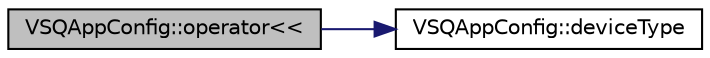 digraph "VSQAppConfig::operator&lt;&lt;"
{
 // LATEX_PDF_SIZE
  edge [fontname="Helvetica",fontsize="10",labelfontname="Helvetica",labelfontsize="10"];
  node [fontname="Helvetica",fontsize="10",shape=record];
  rankdir="LR";
  Node1 [label="VSQAppConfig::operator\<\<",height=0.2,width=0.4,color="black", fillcolor="grey75", style="filled", fontcolor="black",tooltip="Device type initialization."];
  Node1 -> Node2 [color="midnightblue",fontsize="10",style="solid",fontname="Helvetica"];
  Node2 [label="VSQAppConfig::deviceType",height=0.2,width=0.4,color="black", fillcolor="white", style="filled",URL="$class_v_s_q_app_config.html#af72c157d252781ce78dc95ffaa1a0daf",tooltip="Get device type."];
}
